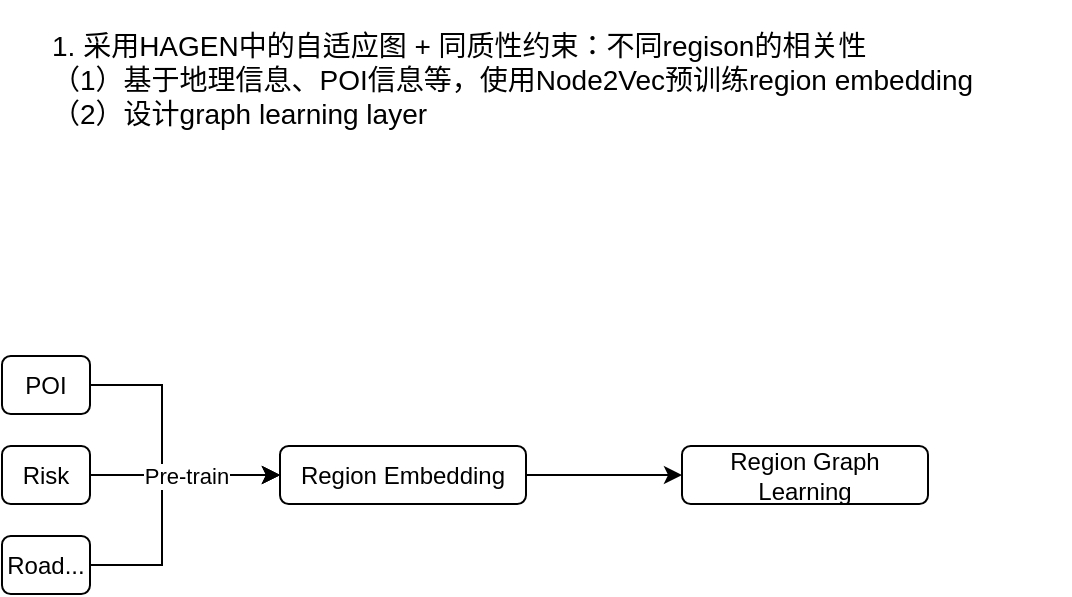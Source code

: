 <mxfile version="21.1.9" type="github">
  <diagram name="第 1 页" id="JjgRdyOEP7qB3Ht1PhTI">
    <mxGraphModel dx="1434" dy="477" grid="0" gridSize="10" guides="1" tooltips="1" connect="1" arrows="1" fold="1" page="0" pageScale="1" pageWidth="827" pageHeight="1169" math="0" shadow="0">
      <root>
        <mxCell id="0" />
        <mxCell id="1" parent="0" />
        <mxCell id="H0j_Gy7QNaVPxEVOqmRl-1" value="&lt;font style=&quot;font-size: 14px;&quot;&gt;1. 采用HAGEN中的自适应图 + 同质性约束：不同regison的相关性&lt;br&gt;（1）基于地理信息、POI信息等，使用Node2Vec预训练region embedding&lt;br&gt;（2）设计graph learning layer&lt;br&gt;&lt;/font&gt;" style="text;html=1;strokeColor=none;fillColor=none;align=left;verticalAlign=middle;whiteSpace=wrap;rounded=0;" parent="1" vertex="1">
          <mxGeometry x="-203" y="72" width="511" height="80" as="geometry" />
        </mxCell>
        <mxCell id="nwZdZ1ILhEK_ZbMS1B_8-6" style="edgeStyle=orthogonalEdgeStyle;rounded=0;orthogonalLoop=1;jettySize=auto;html=1;entryX=0;entryY=0.5;entryDx=0;entryDy=0;" edge="1" parent="1" source="nwZdZ1ILhEK_ZbMS1B_8-1" target="nwZdZ1ILhEK_ZbMS1B_8-5">
          <mxGeometry relative="1" as="geometry">
            <Array as="points">
              <mxPoint x="-146" y="265" />
              <mxPoint x="-146" y="310" />
            </Array>
          </mxGeometry>
        </mxCell>
        <mxCell id="nwZdZ1ILhEK_ZbMS1B_8-1" value="POI" style="rounded=1;whiteSpace=wrap;html=1;" vertex="1" parent="1">
          <mxGeometry x="-226" y="250" width="44" height="29" as="geometry" />
        </mxCell>
        <mxCell id="nwZdZ1ILhEK_ZbMS1B_8-7" style="edgeStyle=orthogonalEdgeStyle;rounded=0;orthogonalLoop=1;jettySize=auto;html=1;" edge="1" parent="1" source="nwZdZ1ILhEK_ZbMS1B_8-2" target="nwZdZ1ILhEK_ZbMS1B_8-5">
          <mxGeometry relative="1" as="geometry" />
        </mxCell>
        <mxCell id="nwZdZ1ILhEK_ZbMS1B_8-2" value="Risk" style="rounded=1;whiteSpace=wrap;html=1;" vertex="1" parent="1">
          <mxGeometry x="-226" y="295" width="44" height="29" as="geometry" />
        </mxCell>
        <mxCell id="nwZdZ1ILhEK_ZbMS1B_8-8" style="edgeStyle=orthogonalEdgeStyle;rounded=0;orthogonalLoop=1;jettySize=auto;html=1;entryX=0;entryY=0.5;entryDx=0;entryDy=0;" edge="1" parent="1" source="nwZdZ1ILhEK_ZbMS1B_8-3" target="nwZdZ1ILhEK_ZbMS1B_8-5">
          <mxGeometry relative="1" as="geometry">
            <Array as="points">
              <mxPoint x="-146" y="355" />
              <mxPoint x="-146" y="310" />
            </Array>
          </mxGeometry>
        </mxCell>
        <mxCell id="nwZdZ1ILhEK_ZbMS1B_8-9" value="Pre-train" style="edgeLabel;html=1;align=center;verticalAlign=middle;resizable=0;points=[];" vertex="1" connectable="0" parent="nwZdZ1ILhEK_ZbMS1B_8-8">
          <mxGeometry x="0.329" relative="1" as="geometry">
            <mxPoint as="offset" />
          </mxGeometry>
        </mxCell>
        <mxCell id="nwZdZ1ILhEK_ZbMS1B_8-3" value="Road..." style="rounded=1;whiteSpace=wrap;html=1;" vertex="1" parent="1">
          <mxGeometry x="-226" y="340" width="44" height="29" as="geometry" />
        </mxCell>
        <mxCell id="nwZdZ1ILhEK_ZbMS1B_8-11" style="edgeStyle=orthogonalEdgeStyle;rounded=0;orthogonalLoop=1;jettySize=auto;html=1;" edge="1" parent="1" source="nwZdZ1ILhEK_ZbMS1B_8-5" target="nwZdZ1ILhEK_ZbMS1B_8-10">
          <mxGeometry relative="1" as="geometry" />
        </mxCell>
        <mxCell id="nwZdZ1ILhEK_ZbMS1B_8-5" value="Region Embedding" style="rounded=1;whiteSpace=wrap;html=1;" vertex="1" parent="1">
          <mxGeometry x="-87" y="295" width="123" height="29" as="geometry" />
        </mxCell>
        <mxCell id="nwZdZ1ILhEK_ZbMS1B_8-10" value="Region Graph Learning" style="rounded=1;whiteSpace=wrap;html=1;" vertex="1" parent="1">
          <mxGeometry x="114" y="295" width="123" height="29" as="geometry" />
        </mxCell>
      </root>
    </mxGraphModel>
  </diagram>
</mxfile>
